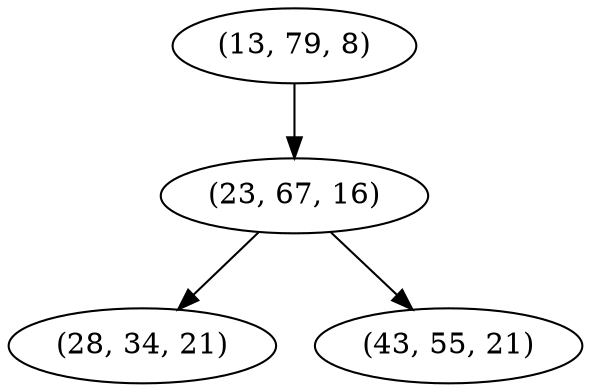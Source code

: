 digraph tree {
    "(13, 79, 8)";
    "(23, 67, 16)";
    "(28, 34, 21)";
    "(43, 55, 21)";
    "(13, 79, 8)" -> "(23, 67, 16)";
    "(23, 67, 16)" -> "(28, 34, 21)";
    "(23, 67, 16)" -> "(43, 55, 21)";
}
